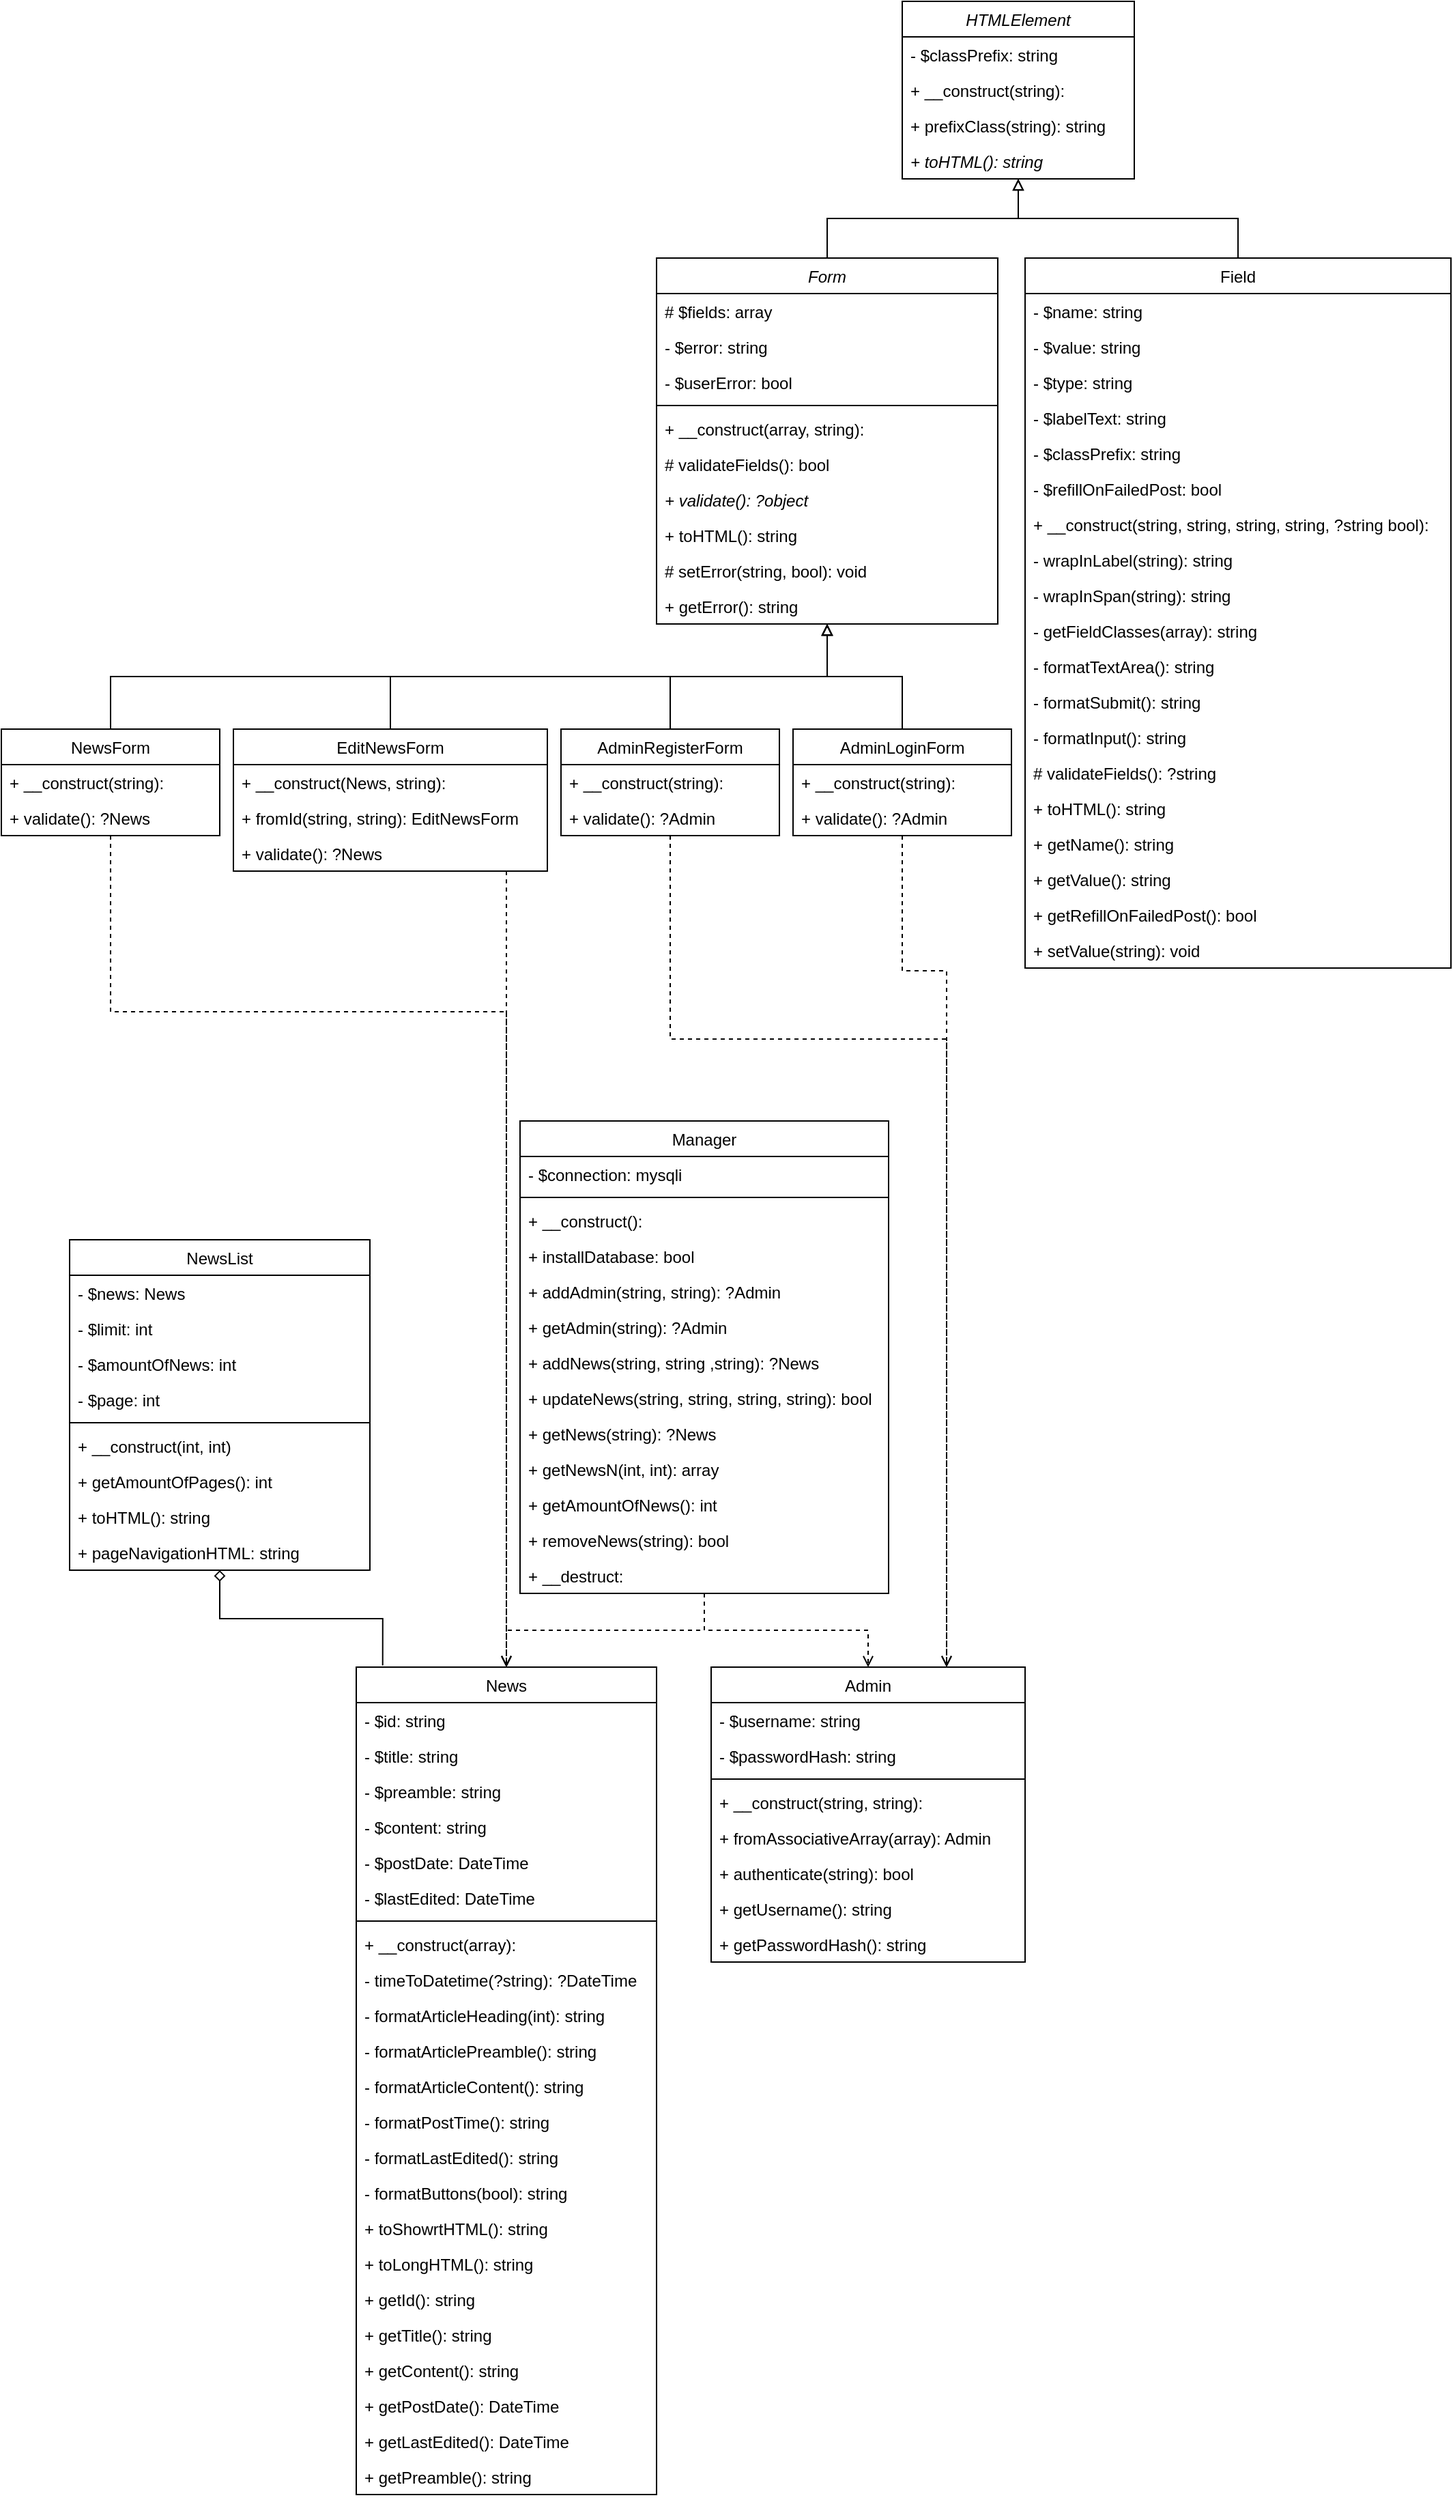 <mxfile version="14.4.3" type="github">
  <diagram id="YQcV4sclvdIq1VrvEsjX" name="Page-1">
    <mxGraphModel dx="4063" dy="2303" grid="1" gridSize="10" guides="1" tooltips="1" connect="1" arrows="1" fold="1" page="1" pageScale="1" pageWidth="827" pageHeight="1169" math="0" shadow="0">
      <root>
        <mxCell id="0" />
        <mxCell id="1" parent="0" />
        <mxCell id="IKUo-nZ4Ico8FpMBMnRn-12" style="edgeStyle=orthogonalEdgeStyle;rounded=0;orthogonalLoop=1;jettySize=auto;html=1;startFill=0;endArrow=open;endFill=0;dashed=1;" edge="1" parent="1" source="pUATQON3ymGfzFJ1JxWe-1" target="pUATQON3ymGfzFJ1JxWe-5">
          <mxGeometry relative="1" as="geometry" />
        </mxCell>
        <mxCell id="IKUo-nZ4Ico8FpMBMnRn-13" style="edgeStyle=orthogonalEdgeStyle;rounded=0;orthogonalLoop=1;jettySize=auto;html=1;dashed=1;startFill=0;endArrow=open;endFill=0;" edge="1" parent="1" source="pUATQON3ymGfzFJ1JxWe-1" target="pUATQON3ymGfzFJ1JxWe-13">
          <mxGeometry relative="1" as="geometry" />
        </mxCell>
        <mxCell id="pUATQON3ymGfzFJ1JxWe-1" value="Manager" style="swimlane;fontStyle=0;childLayout=stackLayout;horizontal=1;startSize=26;fillColor=none;horizontalStack=0;resizeParent=1;resizeParentMax=0;resizeLast=0;collapsible=1;marginBottom=0;" parent="1" vertex="1">
          <mxGeometry x="400" y="840" width="270" height="346" as="geometry" />
        </mxCell>
        <mxCell id="pUATQON3ymGfzFJ1JxWe-2" value="- $connection: mysqli" style="text;strokeColor=none;fillColor=none;align=left;verticalAlign=top;spacingLeft=4;spacingRight=4;overflow=hidden;rotatable=0;points=[[0,0.5],[1,0.5]];portConstraint=eastwest;" parent="pUATQON3ymGfzFJ1JxWe-1" vertex="1">
          <mxGeometry y="26" width="270" height="26" as="geometry" />
        </mxCell>
        <mxCell id="u4n-MWDn8-Q3DPegLVWj-1" value="" style="line;strokeWidth=1;fillColor=none;align=left;verticalAlign=middle;spacingTop=-1;spacingLeft=3;spacingRight=3;rotatable=0;labelPosition=right;points=[];portConstraint=eastwest;" parent="pUATQON3ymGfzFJ1JxWe-1" vertex="1">
          <mxGeometry y="52" width="270" height="8" as="geometry" />
        </mxCell>
        <mxCell id="pUATQON3ymGfzFJ1JxWe-3" value="+ __construct():" style="text;strokeColor=none;fillColor=none;align=left;verticalAlign=top;spacingLeft=4;spacingRight=4;overflow=hidden;rotatable=0;points=[[0,0.5],[1,0.5]];portConstraint=eastwest;" parent="pUATQON3ymGfzFJ1JxWe-1" vertex="1">
          <mxGeometry y="60" width="270" height="26" as="geometry" />
        </mxCell>
        <mxCell id="Dbulx-4e_BaiuKEEpqwc-1" value="+ installDatabase: bool" style="text;strokeColor=none;fillColor=none;align=left;verticalAlign=top;spacingLeft=4;spacingRight=4;overflow=hidden;rotatable=0;points=[[0,0.5],[1,0.5]];portConstraint=eastwest;" parent="pUATQON3ymGfzFJ1JxWe-1" vertex="1">
          <mxGeometry y="86" width="270" height="26" as="geometry" />
        </mxCell>
        <mxCell id="pUATQON3ymGfzFJ1JxWe-4" value="+ addAdmin(string, string): ?Admin" style="text;strokeColor=none;fillColor=none;align=left;verticalAlign=top;spacingLeft=4;spacingRight=4;overflow=hidden;rotatable=0;points=[[0,0.5],[1,0.5]];portConstraint=eastwest;" parent="pUATQON3ymGfzFJ1JxWe-1" vertex="1">
          <mxGeometry y="112" width="270" height="26" as="geometry" />
        </mxCell>
        <mxCell id="Dbulx-4e_BaiuKEEpqwc-3" value="+ getAdmin(string): ?Admin" style="text;strokeColor=none;fillColor=none;align=left;verticalAlign=top;spacingLeft=4;spacingRight=4;overflow=hidden;rotatable=0;points=[[0,0.5],[1,0.5]];portConstraint=eastwest;" parent="pUATQON3ymGfzFJ1JxWe-1" vertex="1">
          <mxGeometry y="138" width="270" height="26" as="geometry" />
        </mxCell>
        <mxCell id="Dbulx-4e_BaiuKEEpqwc-2" value="+ addNews(string, string ,string): ?News" style="text;strokeColor=none;fillColor=none;align=left;verticalAlign=top;spacingLeft=4;spacingRight=4;overflow=hidden;rotatable=0;points=[[0,0.5],[1,0.5]];portConstraint=eastwest;" parent="pUATQON3ymGfzFJ1JxWe-1" vertex="1">
          <mxGeometry y="164" width="270" height="26" as="geometry" />
        </mxCell>
        <mxCell id="Dbulx-4e_BaiuKEEpqwc-4" value="+ updateNews(string, string, string, string): bool" style="text;strokeColor=none;fillColor=none;align=left;verticalAlign=top;spacingLeft=4;spacingRight=4;overflow=hidden;rotatable=0;points=[[0,0.5],[1,0.5]];portConstraint=eastwest;" parent="pUATQON3ymGfzFJ1JxWe-1" vertex="1">
          <mxGeometry y="190" width="270" height="26" as="geometry" />
        </mxCell>
        <mxCell id="Dbulx-4e_BaiuKEEpqwc-5" value="+ getNews(string): ?News" style="text;strokeColor=none;fillColor=none;align=left;verticalAlign=top;spacingLeft=4;spacingRight=4;overflow=hidden;rotatable=0;points=[[0,0.5],[1,0.5]];portConstraint=eastwest;" parent="pUATQON3ymGfzFJ1JxWe-1" vertex="1">
          <mxGeometry y="216" width="270" height="26" as="geometry" />
        </mxCell>
        <mxCell id="Dbulx-4e_BaiuKEEpqwc-6" value="+ getNewsN(int, int): array" style="text;strokeColor=none;fillColor=none;align=left;verticalAlign=top;spacingLeft=4;spacingRight=4;overflow=hidden;rotatable=0;points=[[0,0.5],[1,0.5]];portConstraint=eastwest;" parent="pUATQON3ymGfzFJ1JxWe-1" vertex="1">
          <mxGeometry y="242" width="270" height="26" as="geometry" />
        </mxCell>
        <mxCell id="Dbulx-4e_BaiuKEEpqwc-7" value="+ getAmountOfNews(): int" style="text;strokeColor=none;fillColor=none;align=left;verticalAlign=top;spacingLeft=4;spacingRight=4;overflow=hidden;rotatable=0;points=[[0,0.5],[1,0.5]];portConstraint=eastwest;" parent="pUATQON3ymGfzFJ1JxWe-1" vertex="1">
          <mxGeometry y="268" width="270" height="26" as="geometry" />
        </mxCell>
        <mxCell id="Dbulx-4e_BaiuKEEpqwc-8" value="+ removeNews(string): bool" style="text;strokeColor=none;fillColor=none;align=left;verticalAlign=top;spacingLeft=4;spacingRight=4;overflow=hidden;rotatable=0;points=[[0,0.5],[1,0.5]];portConstraint=eastwest;" parent="pUATQON3ymGfzFJ1JxWe-1" vertex="1">
          <mxGeometry y="294" width="270" height="26" as="geometry" />
        </mxCell>
        <mxCell id="Dbulx-4e_BaiuKEEpqwc-9" value="+ __destruct:" style="text;strokeColor=none;fillColor=none;align=left;verticalAlign=top;spacingLeft=4;spacingRight=4;overflow=hidden;rotatable=0;points=[[0,0.5],[1,0.5]];portConstraint=eastwest;" parent="pUATQON3ymGfzFJ1JxWe-1" vertex="1">
          <mxGeometry y="320" width="270" height="26" as="geometry" />
        </mxCell>
        <mxCell id="pUATQON3ymGfzFJ1JxWe-5" value="Admin" style="swimlane;fontStyle=0;childLayout=stackLayout;horizontal=1;startSize=26;fillColor=none;horizontalStack=0;resizeParent=1;resizeParentMax=0;resizeLast=0;collapsible=1;marginBottom=0;" parent="1" vertex="1">
          <mxGeometry x="540" y="1240" width="230" height="216" as="geometry" />
        </mxCell>
        <mxCell id="pUATQON3ymGfzFJ1JxWe-6" value="- $username: string" style="text;strokeColor=none;fillColor=none;align=left;verticalAlign=top;spacingLeft=4;spacingRight=4;overflow=hidden;rotatable=0;points=[[0,0.5],[1,0.5]];portConstraint=eastwest;" parent="pUATQON3ymGfzFJ1JxWe-5" vertex="1">
          <mxGeometry y="26" width="230" height="26" as="geometry" />
        </mxCell>
        <mxCell id="pUATQON3ymGfzFJ1JxWe-7" value="- $passwordHash: string" style="text;strokeColor=none;fillColor=none;align=left;verticalAlign=top;spacingLeft=4;spacingRight=4;overflow=hidden;rotatable=0;points=[[0,0.5],[1,0.5]];portConstraint=eastwest;" parent="pUATQON3ymGfzFJ1JxWe-5" vertex="1">
          <mxGeometry y="52" width="230" height="26" as="geometry" />
        </mxCell>
        <mxCell id="u4n-MWDn8-Q3DPegLVWj-2" value="" style="line;strokeWidth=1;fillColor=none;align=left;verticalAlign=middle;spacingTop=-1;spacingLeft=3;spacingRight=3;rotatable=0;labelPosition=right;points=[];portConstraint=eastwest;" parent="pUATQON3ymGfzFJ1JxWe-5" vertex="1">
          <mxGeometry y="78" width="230" height="8" as="geometry" />
        </mxCell>
        <mxCell id="pUATQON3ymGfzFJ1JxWe-8" value="+ __construct(string, string):" style="text;strokeColor=none;fillColor=none;align=left;verticalAlign=top;spacingLeft=4;spacingRight=4;overflow=hidden;rotatable=0;points=[[0,0.5],[1,0.5]];portConstraint=eastwest;" parent="pUATQON3ymGfzFJ1JxWe-5" vertex="1">
          <mxGeometry y="86" width="230" height="26" as="geometry" />
        </mxCell>
        <mxCell id="Dbulx-4e_BaiuKEEpqwc-10" value="+ fromAssociativeArray(array): Admin" style="text;strokeColor=none;fillColor=none;align=left;verticalAlign=top;spacingLeft=4;spacingRight=4;overflow=hidden;rotatable=0;points=[[0,0.5],[1,0.5]];portConstraint=eastwest;" parent="pUATQON3ymGfzFJ1JxWe-5" vertex="1">
          <mxGeometry y="112" width="230" height="26" as="geometry" />
        </mxCell>
        <mxCell id="Dbulx-4e_BaiuKEEpqwc-12" value="+ authenticate(string): bool" style="text;strokeColor=none;fillColor=none;align=left;verticalAlign=top;spacingLeft=4;spacingRight=4;overflow=hidden;rotatable=0;points=[[0,0.5],[1,0.5]];portConstraint=eastwest;" parent="pUATQON3ymGfzFJ1JxWe-5" vertex="1">
          <mxGeometry y="138" width="230" height="26" as="geometry" />
        </mxCell>
        <mxCell id="Dbulx-4e_BaiuKEEpqwc-11" value="+ getUsername(): string" style="text;strokeColor=none;fillColor=none;align=left;verticalAlign=top;spacingLeft=4;spacingRight=4;overflow=hidden;rotatable=0;points=[[0,0.5],[1,0.5]];portConstraint=eastwest;" parent="pUATQON3ymGfzFJ1JxWe-5" vertex="1">
          <mxGeometry y="164" width="230" height="26" as="geometry" />
        </mxCell>
        <mxCell id="Dbulx-4e_BaiuKEEpqwc-13" value="+ getPasswordHash(): string" style="text;strokeColor=none;fillColor=none;align=left;verticalAlign=top;spacingLeft=4;spacingRight=4;overflow=hidden;rotatable=0;points=[[0,0.5],[1,0.5]];portConstraint=eastwest;" parent="pUATQON3ymGfzFJ1JxWe-5" vertex="1">
          <mxGeometry y="190" width="230" height="26" as="geometry" />
        </mxCell>
        <mxCell id="IKUo-nZ4Ico8FpMBMnRn-15" style="edgeStyle=orthogonalEdgeStyle;rounded=0;orthogonalLoop=1;jettySize=auto;html=1;entryX=0.088;entryY=-0.002;entryDx=0;entryDy=0;startFill=0;endArrow=none;endFill=0;startArrow=diamond;entryPerimeter=0;" edge="1" parent="1" source="pUATQON3ymGfzFJ1JxWe-9" target="pUATQON3ymGfzFJ1JxWe-13">
          <mxGeometry relative="1" as="geometry" />
        </mxCell>
        <mxCell id="pUATQON3ymGfzFJ1JxWe-9" value="NewsList" style="swimlane;fontStyle=0;childLayout=stackLayout;horizontal=1;startSize=26;fillColor=none;horizontalStack=0;resizeParent=1;resizeParentMax=0;resizeLast=0;collapsible=1;marginBottom=0;" parent="1" vertex="1">
          <mxGeometry x="70" y="927" width="220" height="242" as="geometry" />
        </mxCell>
        <mxCell id="pUATQON3ymGfzFJ1JxWe-10" value="- $news: News" style="text;strokeColor=none;fillColor=none;align=left;verticalAlign=top;spacingLeft=4;spacingRight=4;overflow=hidden;rotatable=0;points=[[0,0.5],[1,0.5]];portConstraint=eastwest;" parent="pUATQON3ymGfzFJ1JxWe-9" vertex="1">
          <mxGeometry y="26" width="220" height="26" as="geometry" />
        </mxCell>
        <mxCell id="pUATQON3ymGfzFJ1JxWe-11" value="- $limit: int" style="text;strokeColor=none;fillColor=none;align=left;verticalAlign=top;spacingLeft=4;spacingRight=4;overflow=hidden;rotatable=0;points=[[0,0.5],[1,0.5]];portConstraint=eastwest;" parent="pUATQON3ymGfzFJ1JxWe-9" vertex="1">
          <mxGeometry y="52" width="220" height="26" as="geometry" />
        </mxCell>
        <mxCell id="Dbulx-4e_BaiuKEEpqwc-15" value="- $amountOfNews: int" style="text;strokeColor=none;fillColor=none;align=left;verticalAlign=top;spacingLeft=4;spacingRight=4;overflow=hidden;rotatable=0;points=[[0,0.5],[1,0.5]];portConstraint=eastwest;" parent="pUATQON3ymGfzFJ1JxWe-9" vertex="1">
          <mxGeometry y="78" width="220" height="26" as="geometry" />
        </mxCell>
        <mxCell id="pUATQON3ymGfzFJ1JxWe-12" value="- $page: int" style="text;strokeColor=none;fillColor=none;align=left;verticalAlign=top;spacingLeft=4;spacingRight=4;overflow=hidden;rotatable=0;points=[[0,0.5],[1,0.5]];portConstraint=eastwest;" parent="pUATQON3ymGfzFJ1JxWe-9" vertex="1">
          <mxGeometry y="104" width="220" height="26" as="geometry" />
        </mxCell>
        <mxCell id="u4n-MWDn8-Q3DPegLVWj-4" value="" style="line;strokeWidth=1;fillColor=none;align=left;verticalAlign=middle;spacingTop=-1;spacingLeft=3;spacingRight=3;rotatable=0;labelPosition=right;points=[];portConstraint=eastwest;" parent="pUATQON3ymGfzFJ1JxWe-9" vertex="1">
          <mxGeometry y="130" width="220" height="8" as="geometry" />
        </mxCell>
        <mxCell id="Dbulx-4e_BaiuKEEpqwc-17" value="+ __construct(int, int)" style="text;strokeColor=none;fillColor=none;align=left;verticalAlign=top;spacingLeft=4;spacingRight=4;overflow=hidden;rotatable=0;points=[[0,0.5],[1,0.5]];portConstraint=eastwest;" parent="pUATQON3ymGfzFJ1JxWe-9" vertex="1">
          <mxGeometry y="138" width="220" height="26" as="geometry" />
        </mxCell>
        <mxCell id="Dbulx-4e_BaiuKEEpqwc-16" value="+ getAmountOfPages(): int" style="text;strokeColor=none;fillColor=none;align=left;verticalAlign=top;spacingLeft=4;spacingRight=4;overflow=hidden;rotatable=0;points=[[0,0.5],[1,0.5]];portConstraint=eastwest;" parent="pUATQON3ymGfzFJ1JxWe-9" vertex="1">
          <mxGeometry y="164" width="220" height="26" as="geometry" />
        </mxCell>
        <mxCell id="Dbulx-4e_BaiuKEEpqwc-19" value="+ toHTML(): string" style="text;strokeColor=none;fillColor=none;align=left;verticalAlign=top;spacingLeft=4;spacingRight=4;overflow=hidden;rotatable=0;points=[[0,0.5],[1,0.5]];portConstraint=eastwest;" parent="pUATQON3ymGfzFJ1JxWe-9" vertex="1">
          <mxGeometry y="190" width="220" height="26" as="geometry" />
        </mxCell>
        <mxCell id="Dbulx-4e_BaiuKEEpqwc-18" value="+ pageNavigationHTML: string" style="text;strokeColor=none;fillColor=none;align=left;verticalAlign=top;spacingLeft=4;spacingRight=4;overflow=hidden;rotatable=0;points=[[0,0.5],[1,0.5]];portConstraint=eastwest;" parent="pUATQON3ymGfzFJ1JxWe-9" vertex="1">
          <mxGeometry y="216" width="220" height="26" as="geometry" />
        </mxCell>
        <mxCell id="pUATQON3ymGfzFJ1JxWe-13" value="News" style="swimlane;fontStyle=0;childLayout=stackLayout;horizontal=1;startSize=26;fillColor=none;horizontalStack=0;resizeParent=1;resizeParentMax=0;resizeLast=0;collapsible=1;marginBottom=0;" parent="1" vertex="1">
          <mxGeometry x="280" y="1240" width="220" height="606" as="geometry" />
        </mxCell>
        <mxCell id="pUATQON3ymGfzFJ1JxWe-14" value="- $id: string" style="text;strokeColor=none;fillColor=none;align=left;verticalAlign=top;spacingLeft=4;spacingRight=4;overflow=hidden;rotatable=0;points=[[0,0.5],[1,0.5]];portConstraint=eastwest;" parent="pUATQON3ymGfzFJ1JxWe-13" vertex="1">
          <mxGeometry y="26" width="220" height="26" as="geometry" />
        </mxCell>
        <mxCell id="pUATQON3ymGfzFJ1JxWe-15" value="- $title: string" style="text;strokeColor=none;fillColor=none;align=left;verticalAlign=top;spacingLeft=4;spacingRight=4;overflow=hidden;rotatable=0;points=[[0,0.5],[1,0.5]];portConstraint=eastwest;" parent="pUATQON3ymGfzFJ1JxWe-13" vertex="1">
          <mxGeometry y="52" width="220" height="26" as="geometry" />
        </mxCell>
        <mxCell id="pUATQON3ymGfzFJ1JxWe-16" value="- $preamble: string" style="text;strokeColor=none;fillColor=none;align=left;verticalAlign=top;spacingLeft=4;spacingRight=4;overflow=hidden;rotatable=0;points=[[0,0.5],[1,0.5]];portConstraint=eastwest;" parent="pUATQON3ymGfzFJ1JxWe-13" vertex="1">
          <mxGeometry y="78" width="220" height="26" as="geometry" />
        </mxCell>
        <mxCell id="Dbulx-4e_BaiuKEEpqwc-20" value="- $content: string" style="text;strokeColor=none;fillColor=none;align=left;verticalAlign=top;spacingLeft=4;spacingRight=4;overflow=hidden;rotatable=0;points=[[0,0.5],[1,0.5]];portConstraint=eastwest;" parent="pUATQON3ymGfzFJ1JxWe-13" vertex="1">
          <mxGeometry y="104" width="220" height="26" as="geometry" />
        </mxCell>
        <mxCell id="Dbulx-4e_BaiuKEEpqwc-21" value="- $postDate: DateTime" style="text;strokeColor=none;fillColor=none;align=left;verticalAlign=top;spacingLeft=4;spacingRight=4;overflow=hidden;rotatable=0;points=[[0,0.5],[1,0.5]];portConstraint=eastwest;" parent="pUATQON3ymGfzFJ1JxWe-13" vertex="1">
          <mxGeometry y="130" width="220" height="26" as="geometry" />
        </mxCell>
        <mxCell id="Dbulx-4e_BaiuKEEpqwc-23" value="- $lastEdited: DateTime" style="text;strokeColor=none;fillColor=none;align=left;verticalAlign=top;spacingLeft=4;spacingRight=4;overflow=hidden;rotatable=0;points=[[0,0.5],[1,0.5]];portConstraint=eastwest;" parent="pUATQON3ymGfzFJ1JxWe-13" vertex="1">
          <mxGeometry y="156" width="220" height="26" as="geometry" />
        </mxCell>
        <mxCell id="u4n-MWDn8-Q3DPegLVWj-3" value="" style="line;strokeWidth=1;fillColor=none;align=left;verticalAlign=middle;spacingTop=-1;spacingLeft=3;spacingRight=3;rotatable=0;labelPosition=right;points=[];portConstraint=eastwest;" parent="pUATQON3ymGfzFJ1JxWe-13" vertex="1">
          <mxGeometry y="182" width="220" height="8" as="geometry" />
        </mxCell>
        <mxCell id="Dbulx-4e_BaiuKEEpqwc-24" value="+ __construct(array):" style="text;strokeColor=none;fillColor=none;align=left;verticalAlign=top;spacingLeft=4;spacingRight=4;overflow=hidden;rotatable=0;points=[[0,0.5],[1,0.5]];portConstraint=eastwest;" parent="pUATQON3ymGfzFJ1JxWe-13" vertex="1">
          <mxGeometry y="190" width="220" height="26" as="geometry" />
        </mxCell>
        <mxCell id="Dbulx-4e_BaiuKEEpqwc-25" value="- timeToDatetime(?string): ?DateTime" style="text;strokeColor=none;fillColor=none;align=left;verticalAlign=top;spacingLeft=4;spacingRight=4;overflow=hidden;rotatable=0;points=[[0,0.5],[1,0.5]];portConstraint=eastwest;" parent="pUATQON3ymGfzFJ1JxWe-13" vertex="1">
          <mxGeometry y="216" width="220" height="26" as="geometry" />
        </mxCell>
        <mxCell id="Dbulx-4e_BaiuKEEpqwc-27" value="- formatArticleHeading(int): string" style="text;strokeColor=none;fillColor=none;align=left;verticalAlign=top;spacingLeft=4;spacingRight=4;overflow=hidden;rotatable=0;points=[[0,0.5],[1,0.5]];portConstraint=eastwest;" parent="pUATQON3ymGfzFJ1JxWe-13" vertex="1">
          <mxGeometry y="242" width="220" height="26" as="geometry" />
        </mxCell>
        <mxCell id="Dbulx-4e_BaiuKEEpqwc-28" value="- formatArticlePreamble(): string" style="text;strokeColor=none;fillColor=none;align=left;verticalAlign=top;spacingLeft=4;spacingRight=4;overflow=hidden;rotatable=0;points=[[0,0.5],[1,0.5]];portConstraint=eastwest;" parent="pUATQON3ymGfzFJ1JxWe-13" vertex="1">
          <mxGeometry y="268" width="220" height="26" as="geometry" />
        </mxCell>
        <mxCell id="Dbulx-4e_BaiuKEEpqwc-26" value="- formatArticleContent(): string" style="text;strokeColor=none;fillColor=none;align=left;verticalAlign=top;spacingLeft=4;spacingRight=4;overflow=hidden;rotatable=0;points=[[0,0.5],[1,0.5]];portConstraint=eastwest;" parent="pUATQON3ymGfzFJ1JxWe-13" vertex="1">
          <mxGeometry y="294" width="220" height="26" as="geometry" />
        </mxCell>
        <mxCell id="Dbulx-4e_BaiuKEEpqwc-29" value="- formatPostTime(): string" style="text;strokeColor=none;fillColor=none;align=left;verticalAlign=top;spacingLeft=4;spacingRight=4;overflow=hidden;rotatable=0;points=[[0,0.5],[1,0.5]];portConstraint=eastwest;" parent="pUATQON3ymGfzFJ1JxWe-13" vertex="1">
          <mxGeometry y="320" width="220" height="26" as="geometry" />
        </mxCell>
        <mxCell id="Dbulx-4e_BaiuKEEpqwc-22" value="- formatLastEdited(): string" style="text;strokeColor=none;fillColor=none;align=left;verticalAlign=top;spacingLeft=4;spacingRight=4;overflow=hidden;rotatable=0;points=[[0,0.5],[1,0.5]];portConstraint=eastwest;" parent="pUATQON3ymGfzFJ1JxWe-13" vertex="1">
          <mxGeometry y="346" width="220" height="26" as="geometry" />
        </mxCell>
        <mxCell id="Dbulx-4e_BaiuKEEpqwc-31" value="- formatButtons(bool): string" style="text;strokeColor=none;fillColor=none;align=left;verticalAlign=top;spacingLeft=4;spacingRight=4;overflow=hidden;rotatable=0;points=[[0,0.5],[1,0.5]];portConstraint=eastwest;" parent="pUATQON3ymGfzFJ1JxWe-13" vertex="1">
          <mxGeometry y="372" width="220" height="26" as="geometry" />
        </mxCell>
        <mxCell id="Dbulx-4e_BaiuKEEpqwc-33" value="+ toShowrtHTML(): string" style="text;strokeColor=none;fillColor=none;align=left;verticalAlign=top;spacingLeft=4;spacingRight=4;overflow=hidden;rotatable=0;points=[[0,0.5],[1,0.5]];portConstraint=eastwest;" parent="pUATQON3ymGfzFJ1JxWe-13" vertex="1">
          <mxGeometry y="398" width="220" height="26" as="geometry" />
        </mxCell>
        <mxCell id="Dbulx-4e_BaiuKEEpqwc-34" value="+ toLongHTML(): string" style="text;strokeColor=none;fillColor=none;align=left;verticalAlign=top;spacingLeft=4;spacingRight=4;overflow=hidden;rotatable=0;points=[[0,0.5],[1,0.5]];portConstraint=eastwest;" parent="pUATQON3ymGfzFJ1JxWe-13" vertex="1">
          <mxGeometry y="424" width="220" height="26" as="geometry" />
        </mxCell>
        <mxCell id="Dbulx-4e_BaiuKEEpqwc-32" value="+ getId(): string" style="text;strokeColor=none;fillColor=none;align=left;verticalAlign=top;spacingLeft=4;spacingRight=4;overflow=hidden;rotatable=0;points=[[0,0.5],[1,0.5]];portConstraint=eastwest;" parent="pUATQON3ymGfzFJ1JxWe-13" vertex="1">
          <mxGeometry y="450" width="220" height="26" as="geometry" />
        </mxCell>
        <mxCell id="Dbulx-4e_BaiuKEEpqwc-36" value="+ getTitle(): string" style="text;strokeColor=none;fillColor=none;align=left;verticalAlign=top;spacingLeft=4;spacingRight=4;overflow=hidden;rotatable=0;points=[[0,0.5],[1,0.5]];portConstraint=eastwest;" parent="pUATQON3ymGfzFJ1JxWe-13" vertex="1">
          <mxGeometry y="476" width="220" height="26" as="geometry" />
        </mxCell>
        <mxCell id="Dbulx-4e_BaiuKEEpqwc-35" value="+ getContent(): string" style="text;strokeColor=none;fillColor=none;align=left;verticalAlign=top;spacingLeft=4;spacingRight=4;overflow=hidden;rotatable=0;points=[[0,0.5],[1,0.5]];portConstraint=eastwest;" parent="pUATQON3ymGfzFJ1JxWe-13" vertex="1">
          <mxGeometry y="502" width="220" height="26" as="geometry" />
        </mxCell>
        <mxCell id="Dbulx-4e_BaiuKEEpqwc-30" value="+ getPostDate(): DateTime" style="text;strokeColor=none;fillColor=none;align=left;verticalAlign=top;spacingLeft=4;spacingRight=4;overflow=hidden;rotatable=0;points=[[0,0.5],[1,0.5]];portConstraint=eastwest;" parent="pUATQON3ymGfzFJ1JxWe-13" vertex="1">
          <mxGeometry y="528" width="220" height="26" as="geometry" />
        </mxCell>
        <mxCell id="Dbulx-4e_BaiuKEEpqwc-38" value="+ getLastEdited(): DateTime" style="text;strokeColor=none;fillColor=none;align=left;verticalAlign=top;spacingLeft=4;spacingRight=4;overflow=hidden;rotatable=0;points=[[0,0.5],[1,0.5]];portConstraint=eastwest;" parent="pUATQON3ymGfzFJ1JxWe-13" vertex="1">
          <mxGeometry y="554" width="220" height="26" as="geometry" />
        </mxCell>
        <mxCell id="Dbulx-4e_BaiuKEEpqwc-37" value="+ getPreamble(): string" style="text;strokeColor=none;fillColor=none;align=left;verticalAlign=top;spacingLeft=4;spacingRight=4;overflow=hidden;rotatable=0;points=[[0,0.5],[1,0.5]];portConstraint=eastwest;" parent="pUATQON3ymGfzFJ1JxWe-13" vertex="1">
          <mxGeometry y="580" width="220" height="26" as="geometry" />
        </mxCell>
        <mxCell id="IKUo-nZ4Ico8FpMBMnRn-4" style="edgeStyle=orthogonalEdgeStyle;rounded=0;orthogonalLoop=1;jettySize=auto;html=1;startArrow=none;startFill=0;endArrow=block;endFill=0;" edge="1" parent="1" source="u4n-MWDn8-Q3DPegLVWj-5" target="4wZP9_-iHRxvSl1fJ76w-1">
          <mxGeometry relative="1" as="geometry" />
        </mxCell>
        <mxCell id="u4n-MWDn8-Q3DPegLVWj-5" value="Form" style="swimlane;fontStyle=2;childLayout=stackLayout;horizontal=1;startSize=26;fillColor=none;horizontalStack=0;resizeParent=1;resizeParentMax=0;resizeLast=0;collapsible=1;marginBottom=0;" parent="1" vertex="1">
          <mxGeometry x="500" y="208" width="250" height="268" as="geometry" />
        </mxCell>
        <mxCell id="u4n-MWDn8-Q3DPegLVWj-6" value="# $fields: array" style="text;strokeColor=none;fillColor=none;align=left;verticalAlign=top;spacingLeft=4;spacingRight=4;overflow=hidden;rotatable=0;points=[[0,0.5],[1,0.5]];portConstraint=eastwest;" parent="u4n-MWDn8-Q3DPegLVWj-5" vertex="1">
          <mxGeometry y="26" width="250" height="26" as="geometry" />
        </mxCell>
        <mxCell id="u4n-MWDn8-Q3DPegLVWj-10" value="- $error: string" style="text;strokeColor=none;fillColor=none;align=left;verticalAlign=top;spacingLeft=4;spacingRight=4;overflow=hidden;rotatable=0;points=[[0,0.5],[1,0.5]];portConstraint=eastwest;" parent="u4n-MWDn8-Q3DPegLVWj-5" vertex="1">
          <mxGeometry y="52" width="250" height="26" as="geometry" />
        </mxCell>
        <mxCell id="u4n-MWDn8-Q3DPegLVWj-12" value="- $userError: bool" style="text;strokeColor=none;fillColor=none;align=left;verticalAlign=top;spacingLeft=4;spacingRight=4;overflow=hidden;rotatable=0;points=[[0,0.5],[1,0.5]];portConstraint=eastwest;" parent="u4n-MWDn8-Q3DPegLVWj-5" vertex="1">
          <mxGeometry y="78" width="250" height="26" as="geometry" />
        </mxCell>
        <mxCell id="u4n-MWDn8-Q3DPegLVWj-15" value="" style="line;strokeWidth=1;fillColor=none;align=left;verticalAlign=middle;spacingTop=-1;spacingLeft=3;spacingRight=3;rotatable=0;labelPosition=right;points=[];portConstraint=eastwest;" parent="u4n-MWDn8-Q3DPegLVWj-5" vertex="1">
          <mxGeometry y="104" width="250" height="8" as="geometry" />
        </mxCell>
        <mxCell id="u4n-MWDn8-Q3DPegLVWj-13" value="+ __construct(array, string):" style="text;strokeColor=none;fillColor=none;align=left;verticalAlign=top;spacingLeft=4;spacingRight=4;overflow=hidden;rotatable=0;points=[[0,0.5],[1,0.5]];portConstraint=eastwest;" parent="u4n-MWDn8-Q3DPegLVWj-5" vertex="1">
          <mxGeometry y="112" width="250" height="26" as="geometry" />
        </mxCell>
        <mxCell id="u4n-MWDn8-Q3DPegLVWj-16" value="# validateFields(): bool" style="text;strokeColor=none;fillColor=none;align=left;verticalAlign=top;spacingLeft=4;spacingRight=4;overflow=hidden;rotatable=0;points=[[0,0.5],[1,0.5]];portConstraint=eastwest;" parent="u4n-MWDn8-Q3DPegLVWj-5" vertex="1">
          <mxGeometry y="138" width="250" height="26" as="geometry" />
        </mxCell>
        <mxCell id="u4n-MWDn8-Q3DPegLVWj-17" value="+ validate(): ?object" style="text;strokeColor=none;fillColor=none;align=left;verticalAlign=top;spacingLeft=4;spacingRight=4;overflow=hidden;rotatable=0;points=[[0,0.5],[1,0.5]];portConstraint=eastwest;fontStyle=2" parent="u4n-MWDn8-Q3DPegLVWj-5" vertex="1">
          <mxGeometry y="164" width="250" height="26" as="geometry" />
        </mxCell>
        <mxCell id="u4n-MWDn8-Q3DPegLVWj-18" value="+ toHTML(): string" style="text;strokeColor=none;fillColor=none;align=left;verticalAlign=top;spacingLeft=4;spacingRight=4;overflow=hidden;rotatable=0;points=[[0,0.5],[1,0.5]];portConstraint=eastwest;" parent="u4n-MWDn8-Q3DPegLVWj-5" vertex="1">
          <mxGeometry y="190" width="250" height="26" as="geometry" />
        </mxCell>
        <mxCell id="u4n-MWDn8-Q3DPegLVWj-19" value="# setError(string, bool): void" style="text;strokeColor=none;fillColor=none;align=left;verticalAlign=top;spacingLeft=4;spacingRight=4;overflow=hidden;rotatable=0;points=[[0,0.5],[1,0.5]];portConstraint=eastwest;" parent="u4n-MWDn8-Q3DPegLVWj-5" vertex="1">
          <mxGeometry y="216" width="250" height="26" as="geometry" />
        </mxCell>
        <mxCell id="u4n-MWDn8-Q3DPegLVWj-9" value="+ getError(): string" style="text;strokeColor=none;fillColor=none;align=left;verticalAlign=top;spacingLeft=4;spacingRight=4;overflow=hidden;rotatable=0;points=[[0,0.5],[1,0.5]];portConstraint=eastwest;" parent="u4n-MWDn8-Q3DPegLVWj-5" vertex="1">
          <mxGeometry y="242" width="250" height="26" as="geometry" />
        </mxCell>
        <mxCell id="IKUo-nZ4Ico8FpMBMnRn-7" style="edgeStyle=orthogonalEdgeStyle;rounded=0;orthogonalLoop=1;jettySize=auto;html=1;startFill=0;endArrow=block;endFill=0;" edge="1" parent="1" source="u4n-MWDn8-Q3DPegLVWj-20" target="u4n-MWDn8-Q3DPegLVWj-5">
          <mxGeometry relative="1" as="geometry" />
        </mxCell>
        <mxCell id="IKUo-nZ4Ico8FpMBMnRn-19" style="edgeStyle=orthogonalEdgeStyle;rounded=0;orthogonalLoop=1;jettySize=auto;html=1;entryX=0.75;entryY=0;entryDx=0;entryDy=0;dashed=1;startFill=0;endArrow=open;endFill=0;" edge="1" parent="1" source="u4n-MWDn8-Q3DPegLVWj-20" target="pUATQON3ymGfzFJ1JxWe-5">
          <mxGeometry relative="1" as="geometry">
            <Array as="points">
              <mxPoint x="680" y="730" />
              <mxPoint x="713" y="730" />
            </Array>
          </mxGeometry>
        </mxCell>
        <mxCell id="u4n-MWDn8-Q3DPegLVWj-20" value="AdminLoginForm" style="swimlane;fontStyle=0;childLayout=stackLayout;horizontal=1;startSize=26;fillColor=none;horizontalStack=0;resizeParent=1;resizeParentMax=0;resizeLast=0;collapsible=1;marginBottom=0;" parent="1" vertex="1">
          <mxGeometry x="600" y="553" width="160" height="78" as="geometry" />
        </mxCell>
        <mxCell id="u4n-MWDn8-Q3DPegLVWj-21" value="+ __construct(string):" style="text;strokeColor=none;fillColor=none;align=left;verticalAlign=top;spacingLeft=4;spacingRight=4;overflow=hidden;rotatable=0;points=[[0,0.5],[1,0.5]];portConstraint=eastwest;" parent="u4n-MWDn8-Q3DPegLVWj-20" vertex="1">
          <mxGeometry y="26" width="160" height="26" as="geometry" />
        </mxCell>
        <mxCell id="u4n-MWDn8-Q3DPegLVWj-22" value="+ validate(): ?Admin" style="text;strokeColor=none;fillColor=none;align=left;verticalAlign=top;spacingLeft=4;spacingRight=4;overflow=hidden;rotatable=0;points=[[0,0.5],[1,0.5]];portConstraint=eastwest;" parent="u4n-MWDn8-Q3DPegLVWj-20" vertex="1">
          <mxGeometry y="52" width="160" height="26" as="geometry" />
        </mxCell>
        <mxCell id="IKUo-nZ4Ico8FpMBMnRn-9" style="edgeStyle=orthogonalEdgeStyle;rounded=0;orthogonalLoop=1;jettySize=auto;html=1;startFill=0;endArrow=block;endFill=0;exitX=0.5;exitY=0;exitDx=0;exitDy=0;" edge="1" parent="1" source="u4n-MWDn8-Q3DPegLVWj-24" target="u4n-MWDn8-Q3DPegLVWj-5">
          <mxGeometry relative="1" as="geometry" />
        </mxCell>
        <mxCell id="IKUo-nZ4Ico8FpMBMnRn-18" style="edgeStyle=orthogonalEdgeStyle;rounded=0;orthogonalLoop=1;jettySize=auto;html=1;entryX=0.75;entryY=0;entryDx=0;entryDy=0;dashed=1;startFill=0;endArrow=open;endFill=0;" edge="1" parent="1" source="u4n-MWDn8-Q3DPegLVWj-24" target="pUATQON3ymGfzFJ1JxWe-5">
          <mxGeometry relative="1" as="geometry">
            <Array as="points">
              <mxPoint x="510" y="780" />
              <mxPoint x="713" y="780" />
            </Array>
          </mxGeometry>
        </mxCell>
        <mxCell id="u4n-MWDn8-Q3DPegLVWj-24" value="AdminRegisterForm" style="swimlane;fontStyle=0;childLayout=stackLayout;horizontal=1;startSize=26;fillColor=none;horizontalStack=0;resizeParent=1;resizeParentMax=0;resizeLast=0;collapsible=1;marginBottom=0;" parent="1" vertex="1">
          <mxGeometry x="430" y="553" width="160" height="78" as="geometry" />
        </mxCell>
        <mxCell id="u4n-MWDn8-Q3DPegLVWj-25" value="+ __construct(string):" style="text;strokeColor=none;fillColor=none;align=left;verticalAlign=top;spacingLeft=4;spacingRight=4;overflow=hidden;rotatable=0;points=[[0,0.5],[1,0.5]];portConstraint=eastwest;" parent="u4n-MWDn8-Q3DPegLVWj-24" vertex="1">
          <mxGeometry y="26" width="160" height="26" as="geometry" />
        </mxCell>
        <mxCell id="u4n-MWDn8-Q3DPegLVWj-26" value="+ validate(): ?Admin" style="text;strokeColor=none;fillColor=none;align=left;verticalAlign=top;spacingLeft=4;spacingRight=4;overflow=hidden;rotatable=0;points=[[0,0.5],[1,0.5]];portConstraint=eastwest;" parent="u4n-MWDn8-Q3DPegLVWj-24" vertex="1">
          <mxGeometry y="52" width="160" height="26" as="geometry" />
        </mxCell>
        <mxCell id="IKUo-nZ4Ico8FpMBMnRn-10" style="edgeStyle=orthogonalEdgeStyle;rounded=0;orthogonalLoop=1;jettySize=auto;html=1;startFill=0;endArrow=block;endFill=0;exitX=0.5;exitY=0;exitDx=0;exitDy=0;" edge="1" parent="1" source="u4n-MWDn8-Q3DPegLVWj-28" target="u4n-MWDn8-Q3DPegLVWj-5">
          <mxGeometry relative="1" as="geometry" />
        </mxCell>
        <mxCell id="IKUo-nZ4Ico8FpMBMnRn-16" style="edgeStyle=orthogonalEdgeStyle;rounded=0;orthogonalLoop=1;jettySize=auto;html=1;startArrow=none;startFill=0;endArrow=open;endFill=0;dashed=1;" edge="1" parent="1" source="u4n-MWDn8-Q3DPegLVWj-28" target="pUATQON3ymGfzFJ1JxWe-13">
          <mxGeometry relative="1" as="geometry">
            <Array as="points">
              <mxPoint x="100" y="760" />
              <mxPoint x="390" y="760" />
            </Array>
          </mxGeometry>
        </mxCell>
        <mxCell id="u4n-MWDn8-Q3DPegLVWj-28" value="NewsForm" style="swimlane;fontStyle=0;childLayout=stackLayout;horizontal=1;startSize=26;fillColor=none;horizontalStack=0;resizeParent=1;resizeParentMax=0;resizeLast=0;collapsible=1;marginBottom=0;" parent="1" vertex="1">
          <mxGeometry x="20" y="553" width="160" height="78" as="geometry" />
        </mxCell>
        <mxCell id="u4n-MWDn8-Q3DPegLVWj-29" value="+ __construct(string):" style="text;strokeColor=none;fillColor=none;align=left;verticalAlign=top;spacingLeft=4;spacingRight=4;overflow=hidden;rotatable=0;points=[[0,0.5],[1,0.5]];portConstraint=eastwest;" parent="u4n-MWDn8-Q3DPegLVWj-28" vertex="1">
          <mxGeometry y="26" width="160" height="26" as="geometry" />
        </mxCell>
        <mxCell id="u4n-MWDn8-Q3DPegLVWj-30" value="+ validate(): ?News" style="text;strokeColor=none;fillColor=none;align=left;verticalAlign=top;spacingLeft=4;spacingRight=4;overflow=hidden;rotatable=0;points=[[0,0.5],[1,0.5]];portConstraint=eastwest;" parent="u4n-MWDn8-Q3DPegLVWj-28" vertex="1">
          <mxGeometry y="52" width="160" height="26" as="geometry" />
        </mxCell>
        <mxCell id="IKUo-nZ4Ico8FpMBMnRn-8" style="edgeStyle=orthogonalEdgeStyle;rounded=0;orthogonalLoop=1;jettySize=auto;html=1;startFill=0;endArrow=block;endFill=0;exitX=0.5;exitY=0;exitDx=0;exitDy=0;" edge="1" parent="1" source="u4n-MWDn8-Q3DPegLVWj-32" target="u4n-MWDn8-Q3DPegLVWj-5">
          <mxGeometry relative="1" as="geometry" />
        </mxCell>
        <mxCell id="IKUo-nZ4Ico8FpMBMnRn-17" style="edgeStyle=orthogonalEdgeStyle;rounded=0;orthogonalLoop=1;jettySize=auto;html=1;dashed=1;startFill=0;endArrow=open;endFill=0;" edge="1" parent="1" source="u4n-MWDn8-Q3DPegLVWj-32" target="pUATQON3ymGfzFJ1JxWe-13">
          <mxGeometry relative="1" as="geometry">
            <Array as="points">
              <mxPoint x="390" y="790" />
              <mxPoint x="390" y="790" />
            </Array>
          </mxGeometry>
        </mxCell>
        <mxCell id="u4n-MWDn8-Q3DPegLVWj-32" value="EditNewsForm" style="swimlane;fontStyle=0;childLayout=stackLayout;horizontal=1;startSize=26;fillColor=none;horizontalStack=0;resizeParent=1;resizeParentMax=0;resizeLast=0;collapsible=1;marginBottom=0;" parent="1" vertex="1">
          <mxGeometry x="190" y="553" width="230" height="104" as="geometry" />
        </mxCell>
        <mxCell id="u4n-MWDn8-Q3DPegLVWj-33" value="+ __construct(News, string):" style="text;strokeColor=none;fillColor=none;align=left;verticalAlign=top;spacingLeft=4;spacingRight=4;overflow=hidden;rotatable=0;points=[[0,0.5],[1,0.5]];portConstraint=eastwest;" parent="u4n-MWDn8-Q3DPegLVWj-32" vertex="1">
          <mxGeometry y="26" width="230" height="26" as="geometry" />
        </mxCell>
        <mxCell id="u4n-MWDn8-Q3DPegLVWj-34" value="+ fromId(string, string): EditNewsForm" style="text;strokeColor=none;fillColor=none;align=left;verticalAlign=top;spacingLeft=4;spacingRight=4;overflow=hidden;rotatable=0;points=[[0,0.5],[1,0.5]];portConstraint=eastwest;" parent="u4n-MWDn8-Q3DPegLVWj-32" vertex="1">
          <mxGeometry y="52" width="230" height="26" as="geometry" />
        </mxCell>
        <mxCell id="u4n-MWDn8-Q3DPegLVWj-35" value="+ validate(): ?News" style="text;strokeColor=none;fillColor=none;align=left;verticalAlign=top;spacingLeft=4;spacingRight=4;overflow=hidden;rotatable=0;points=[[0,0.5],[1,0.5]];portConstraint=eastwest;" parent="u4n-MWDn8-Q3DPegLVWj-32" vertex="1">
          <mxGeometry y="78" width="230" height="26" as="geometry" />
        </mxCell>
        <mxCell id="4wZP9_-iHRxvSl1fJ76w-1" value="HTMLElement" style="swimlane;fontStyle=2;childLayout=stackLayout;horizontal=1;startSize=26;fillColor=none;horizontalStack=0;resizeParent=1;resizeParentMax=0;resizeLast=0;collapsible=1;marginBottom=0;" parent="1" vertex="1">
          <mxGeometry x="680" y="20" width="170" height="130" as="geometry" />
        </mxCell>
        <mxCell id="4wZP9_-iHRxvSl1fJ76w-2" value="- $classPrefix: string" style="text;strokeColor=none;fillColor=none;align=left;verticalAlign=top;spacingLeft=4;spacingRight=4;overflow=hidden;rotatable=0;points=[[0,0.5],[1,0.5]];portConstraint=eastwest;" parent="4wZP9_-iHRxvSl1fJ76w-1" vertex="1">
          <mxGeometry y="26" width="170" height="26" as="geometry" />
        </mxCell>
        <mxCell id="4wZP9_-iHRxvSl1fJ76w-3" value="+ __construct(string):" style="text;strokeColor=none;fillColor=none;align=left;verticalAlign=top;spacingLeft=4;spacingRight=4;overflow=hidden;rotatable=0;points=[[0,0.5],[1,0.5]];portConstraint=eastwest;" parent="4wZP9_-iHRxvSl1fJ76w-1" vertex="1">
          <mxGeometry y="52" width="170" height="26" as="geometry" />
        </mxCell>
        <mxCell id="4wZP9_-iHRxvSl1fJ76w-4" value="+ prefixClass(string): string" style="text;strokeColor=none;fillColor=none;align=left;verticalAlign=top;spacingLeft=4;spacingRight=4;overflow=hidden;rotatable=0;points=[[0,0.5],[1,0.5]];portConstraint=eastwest;" parent="4wZP9_-iHRxvSl1fJ76w-1" vertex="1">
          <mxGeometry y="78" width="170" height="26" as="geometry" />
        </mxCell>
        <mxCell id="IKUo-nZ4Ico8FpMBMnRn-14" value="+ toHTML(): string" style="text;strokeColor=none;fillColor=none;align=left;verticalAlign=top;spacingLeft=4;spacingRight=4;overflow=hidden;rotatable=0;points=[[0,0.5],[1,0.5]];portConstraint=eastwest;fontStyle=2" vertex="1" parent="4wZP9_-iHRxvSl1fJ76w-1">
          <mxGeometry y="104" width="170" height="26" as="geometry" />
        </mxCell>
        <mxCell id="IKUo-nZ4Ico8FpMBMnRn-5" style="edgeStyle=orthogonalEdgeStyle;rounded=0;orthogonalLoop=1;jettySize=auto;html=1;startFill=0;endArrow=block;endFill=0;" edge="1" parent="1" source="4wZP9_-iHRxvSl1fJ76w-5" target="4wZP9_-iHRxvSl1fJ76w-1">
          <mxGeometry relative="1" as="geometry" />
        </mxCell>
        <mxCell id="4wZP9_-iHRxvSl1fJ76w-5" value="Field" style="swimlane;fontStyle=0;childLayout=stackLayout;horizontal=1;startSize=26;fillColor=none;horizontalStack=0;resizeParent=1;resizeParentMax=0;resizeLast=0;collapsible=1;marginBottom=0;" parent="1" vertex="1">
          <mxGeometry x="770" y="208" width="312" height="520" as="geometry" />
        </mxCell>
        <mxCell id="4wZP9_-iHRxvSl1fJ76w-6" value="- $name: string" style="text;strokeColor=none;fillColor=none;align=left;verticalAlign=top;spacingLeft=4;spacingRight=4;overflow=hidden;rotatable=0;points=[[0,0.5],[1,0.5]];portConstraint=eastwest;" parent="4wZP9_-iHRxvSl1fJ76w-5" vertex="1">
          <mxGeometry y="26" width="312" height="26" as="geometry" />
        </mxCell>
        <mxCell id="4wZP9_-iHRxvSl1fJ76w-7" value="- $value: string" style="text;strokeColor=none;fillColor=none;align=left;verticalAlign=top;spacingLeft=4;spacingRight=4;overflow=hidden;rotatable=0;points=[[0,0.5],[1,0.5]];portConstraint=eastwest;" parent="4wZP9_-iHRxvSl1fJ76w-5" vertex="1">
          <mxGeometry y="52" width="312" height="26" as="geometry" />
        </mxCell>
        <mxCell id="4wZP9_-iHRxvSl1fJ76w-8" value="- $type: string" style="text;strokeColor=none;fillColor=none;align=left;verticalAlign=top;spacingLeft=4;spacingRight=4;overflow=hidden;rotatable=0;points=[[0,0.5],[1,0.5]];portConstraint=eastwest;" parent="4wZP9_-iHRxvSl1fJ76w-5" vertex="1">
          <mxGeometry y="78" width="312" height="26" as="geometry" />
        </mxCell>
        <mxCell id="4wZP9_-iHRxvSl1fJ76w-9" value="- $labelText: string" style="text;strokeColor=none;fillColor=none;align=left;verticalAlign=top;spacingLeft=4;spacingRight=4;overflow=hidden;rotatable=0;points=[[0,0.5],[1,0.5]];portConstraint=eastwest;" parent="4wZP9_-iHRxvSl1fJ76w-5" vertex="1">
          <mxGeometry y="104" width="312" height="26" as="geometry" />
        </mxCell>
        <mxCell id="4wZP9_-iHRxvSl1fJ76w-10" value="- $classPrefix: string" style="text;strokeColor=none;fillColor=none;align=left;verticalAlign=top;spacingLeft=4;spacingRight=4;overflow=hidden;rotatable=0;points=[[0,0.5],[1,0.5]];portConstraint=eastwest;" parent="4wZP9_-iHRxvSl1fJ76w-5" vertex="1">
          <mxGeometry y="130" width="312" height="26" as="geometry" />
        </mxCell>
        <mxCell id="4wZP9_-iHRxvSl1fJ76w-12" value="- $refillOnFailedPost: bool" style="text;strokeColor=none;fillColor=none;align=left;verticalAlign=top;spacingLeft=4;spacingRight=4;overflow=hidden;rotatable=0;points=[[0,0.5],[1,0.5]];portConstraint=eastwest;" parent="4wZP9_-iHRxvSl1fJ76w-5" vertex="1">
          <mxGeometry y="156" width="312" height="26" as="geometry" />
        </mxCell>
        <mxCell id="4wZP9_-iHRxvSl1fJ76w-13" value="+ __construct(string, string, string, string, ?string bool):" style="text;strokeColor=none;fillColor=none;align=left;verticalAlign=top;spacingLeft=4;spacingRight=4;overflow=hidden;rotatable=0;points=[[0,0.5],[1,0.5]];portConstraint=eastwest;" parent="4wZP9_-iHRxvSl1fJ76w-5" vertex="1">
          <mxGeometry y="182" width="312" height="26" as="geometry" />
        </mxCell>
        <mxCell id="4wZP9_-iHRxvSl1fJ76w-11" value="- wrapInLabel(string): string" style="text;strokeColor=none;fillColor=none;align=left;verticalAlign=top;spacingLeft=4;spacingRight=4;overflow=hidden;rotatable=0;points=[[0,0.5],[1,0.5]];portConstraint=eastwest;" parent="4wZP9_-iHRxvSl1fJ76w-5" vertex="1">
          <mxGeometry y="208" width="312" height="26" as="geometry" />
        </mxCell>
        <mxCell id="4wZP9_-iHRxvSl1fJ76w-14" value="- wrapInSpan(string): string" style="text;strokeColor=none;fillColor=none;align=left;verticalAlign=top;spacingLeft=4;spacingRight=4;overflow=hidden;rotatable=0;points=[[0,0.5],[1,0.5]];portConstraint=eastwest;" parent="4wZP9_-iHRxvSl1fJ76w-5" vertex="1">
          <mxGeometry y="234" width="312" height="26" as="geometry" />
        </mxCell>
        <mxCell id="4wZP9_-iHRxvSl1fJ76w-15" value="- getFieldClasses(array): string" style="text;strokeColor=none;fillColor=none;align=left;verticalAlign=top;spacingLeft=4;spacingRight=4;overflow=hidden;rotatable=0;points=[[0,0.5],[1,0.5]];portConstraint=eastwest;" parent="4wZP9_-iHRxvSl1fJ76w-5" vertex="1">
          <mxGeometry y="260" width="312" height="26" as="geometry" />
        </mxCell>
        <mxCell id="4wZP9_-iHRxvSl1fJ76w-17" value="- formatTextArea(): string" style="text;strokeColor=none;fillColor=none;align=left;verticalAlign=top;spacingLeft=4;spacingRight=4;overflow=hidden;rotatable=0;points=[[0,0.5],[1,0.5]];portConstraint=eastwest;" parent="4wZP9_-iHRxvSl1fJ76w-5" vertex="1">
          <mxGeometry y="286" width="312" height="26" as="geometry" />
        </mxCell>
        <mxCell id="4wZP9_-iHRxvSl1fJ76w-16" value="- formatSubmit(): string" style="text;strokeColor=none;fillColor=none;align=left;verticalAlign=top;spacingLeft=4;spacingRight=4;overflow=hidden;rotatable=0;points=[[0,0.5],[1,0.5]];portConstraint=eastwest;" parent="4wZP9_-iHRxvSl1fJ76w-5" vertex="1">
          <mxGeometry y="312" width="312" height="26" as="geometry" />
        </mxCell>
        <mxCell id="4wZP9_-iHRxvSl1fJ76w-19" value="- formatInput(): string" style="text;strokeColor=none;fillColor=none;align=left;verticalAlign=top;spacingLeft=4;spacingRight=4;overflow=hidden;rotatable=0;points=[[0,0.5],[1,0.5]];portConstraint=eastwest;" parent="4wZP9_-iHRxvSl1fJ76w-5" vertex="1">
          <mxGeometry y="338" width="312" height="26" as="geometry" />
        </mxCell>
        <mxCell id="4wZP9_-iHRxvSl1fJ76w-20" value="# validateFields(): ?string" style="text;strokeColor=none;fillColor=none;align=left;verticalAlign=top;spacingLeft=4;spacingRight=4;overflow=hidden;rotatable=0;points=[[0,0.5],[1,0.5]];portConstraint=eastwest;" parent="4wZP9_-iHRxvSl1fJ76w-5" vertex="1">
          <mxGeometry y="364" width="312" height="26" as="geometry" />
        </mxCell>
        <mxCell id="4wZP9_-iHRxvSl1fJ76w-21" value="+ toHTML(): string" style="text;strokeColor=none;fillColor=none;align=left;verticalAlign=top;spacingLeft=4;spacingRight=4;overflow=hidden;rotatable=0;points=[[0,0.5],[1,0.5]];portConstraint=eastwest;" parent="4wZP9_-iHRxvSl1fJ76w-5" vertex="1">
          <mxGeometry y="390" width="312" height="26" as="geometry" />
        </mxCell>
        <mxCell id="4wZP9_-iHRxvSl1fJ76w-18" value="+ getName(): string" style="text;strokeColor=none;fillColor=none;align=left;verticalAlign=top;spacingLeft=4;spacingRight=4;overflow=hidden;rotatable=0;points=[[0,0.5],[1,0.5]];portConstraint=eastwest;" parent="4wZP9_-iHRxvSl1fJ76w-5" vertex="1">
          <mxGeometry y="416" width="312" height="26" as="geometry" />
        </mxCell>
        <mxCell id="4wZP9_-iHRxvSl1fJ76w-22" value="+ getValue(): string" style="text;strokeColor=none;fillColor=none;align=left;verticalAlign=top;spacingLeft=4;spacingRight=4;overflow=hidden;rotatable=0;points=[[0,0.5],[1,0.5]];portConstraint=eastwest;" parent="4wZP9_-iHRxvSl1fJ76w-5" vertex="1">
          <mxGeometry y="442" width="312" height="26" as="geometry" />
        </mxCell>
        <mxCell id="4wZP9_-iHRxvSl1fJ76w-24" value="+ getRefillOnFailedPost(): bool" style="text;strokeColor=none;fillColor=none;align=left;verticalAlign=top;spacingLeft=4;spacingRight=4;overflow=hidden;rotatable=0;points=[[0,0.5],[1,0.5]];portConstraint=eastwest;" parent="4wZP9_-iHRxvSl1fJ76w-5" vertex="1">
          <mxGeometry y="468" width="312" height="26" as="geometry" />
        </mxCell>
        <mxCell id="4wZP9_-iHRxvSl1fJ76w-23" value="+ setValue(string): void" style="text;strokeColor=none;fillColor=none;align=left;verticalAlign=top;spacingLeft=4;spacingRight=4;overflow=hidden;rotatable=0;points=[[0,0.5],[1,0.5]];portConstraint=eastwest;" parent="4wZP9_-iHRxvSl1fJ76w-5" vertex="1">
          <mxGeometry y="494" width="312" height="26" as="geometry" />
        </mxCell>
      </root>
    </mxGraphModel>
  </diagram>
</mxfile>
